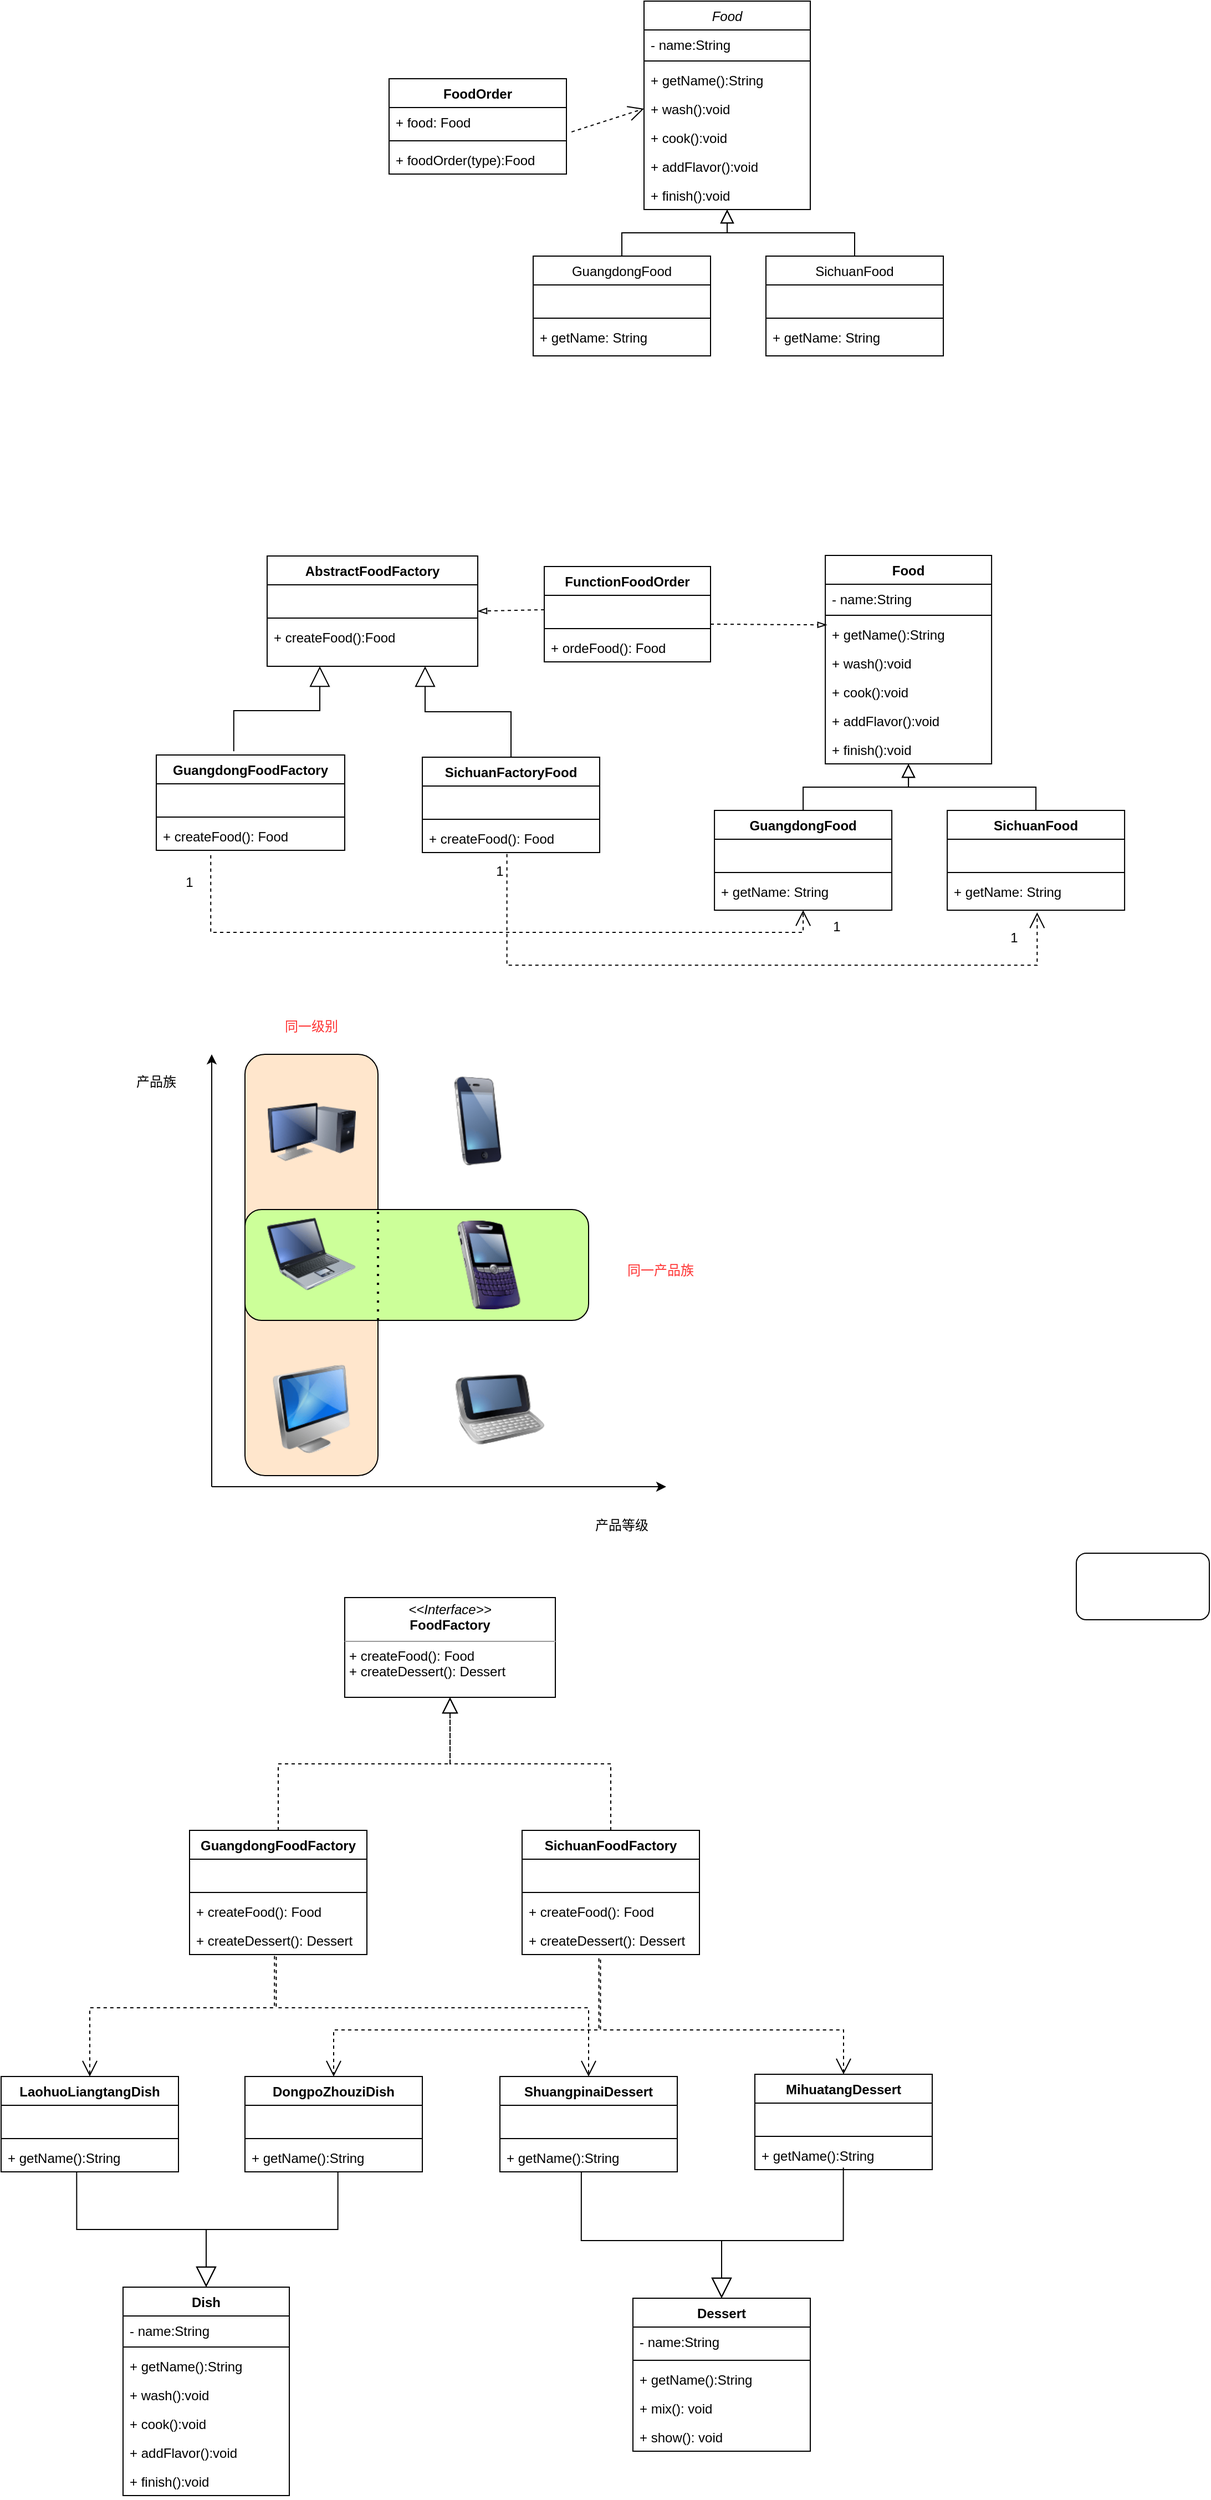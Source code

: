 <mxfile version="21.1.2" type="github">
  <diagram id="C5RBs43oDa-KdzZeNtuy" name="Page-1">
    <mxGraphModel dx="5570" dy="3580" grid="1" gridSize="10" guides="1" tooltips="1" connect="1" arrows="1" fold="1" page="0" pageScale="1" pageWidth="827" pageHeight="1169" math="0" shadow="0">
      <root>
        <mxCell id="WIyWlLk6GJQsqaUBKTNV-0" />
        <mxCell id="WIyWlLk6GJQsqaUBKTNV-1" parent="WIyWlLk6GJQsqaUBKTNV-0" />
        <mxCell id="E6uQrEqXwqY0D4v9G9D3-56" value="" style="rounded=1;whiteSpace=wrap;html=1;fillColor=#FFE6CC;" parent="WIyWlLk6GJQsqaUBKTNV-1" vertex="1">
          <mxGeometry x="-310" y="580" width="120" height="380" as="geometry" />
        </mxCell>
        <mxCell id="E6uQrEqXwqY0D4v9G9D3-57" value="" style="rounded=1;whiteSpace=wrap;html=1;labelBackgroundColor=none;fillColor=#CCFF99;strokeColor=#000000;" parent="WIyWlLk6GJQsqaUBKTNV-1" vertex="1">
          <mxGeometry x="-310" y="720" width="310" height="100" as="geometry" />
        </mxCell>
        <mxCell id="zkfFHV4jXpPFQw0GAbJ--0" value="Food" style="swimlane;fontStyle=1;align=center;verticalAlign=top;childLayout=stackLayout;horizontal=1;startSize=26;horizontalStack=0;resizeParent=1;resizeLast=0;collapsible=1;marginBottom=0;rounded=0;shadow=0;strokeWidth=1;" parent="WIyWlLk6GJQsqaUBKTNV-1" vertex="1">
          <mxGeometry x="213.55" y="130" width="150" height="188" as="geometry">
            <mxRectangle x="220" y="120" width="160" height="26" as="alternateBounds" />
          </mxGeometry>
        </mxCell>
        <mxCell id="zkfFHV4jXpPFQw0GAbJ--3" value="- name:String&#xa;" style="text;align=left;verticalAlign=top;spacingLeft=4;spacingRight=4;overflow=hidden;rotatable=0;points=[[0,0.5],[1,0.5]];portConstraint=eastwest;rounded=0;shadow=0;html=0;" parent="zkfFHV4jXpPFQw0GAbJ--0" vertex="1">
          <mxGeometry y="26" width="150" height="24" as="geometry" />
        </mxCell>
        <mxCell id="zkfFHV4jXpPFQw0GAbJ--4" value="" style="line;html=1;strokeWidth=1;align=left;verticalAlign=middle;spacingTop=-1;spacingLeft=3;spacingRight=3;rotatable=0;labelPosition=right;points=[];portConstraint=eastwest;" parent="zkfFHV4jXpPFQw0GAbJ--0" vertex="1">
          <mxGeometry y="50" width="150" height="8" as="geometry" />
        </mxCell>
        <mxCell id="czdXZG-f5GIGWPh2QJbe-0" value="+ getName():String" style="text;align=left;verticalAlign=top;spacingLeft=4;spacingRight=4;overflow=hidden;rotatable=0;points=[[0,0.5],[1,0.5]];portConstraint=eastwest;rounded=0;shadow=0;html=0;" parent="zkfFHV4jXpPFQw0GAbJ--0" vertex="1">
          <mxGeometry y="58" width="150" height="26" as="geometry" />
        </mxCell>
        <mxCell id="czdXZG-f5GIGWPh2QJbe-1" value="+ wash():void" style="text;align=left;verticalAlign=top;spacingLeft=4;spacingRight=4;overflow=hidden;rotatable=0;points=[[0,0.5],[1,0.5]];portConstraint=eastwest;rounded=0;shadow=0;html=0;" parent="zkfFHV4jXpPFQw0GAbJ--0" vertex="1">
          <mxGeometry y="84" width="150" height="26" as="geometry" />
        </mxCell>
        <mxCell id="czdXZG-f5GIGWPh2QJbe-2" value="+ cook():void" style="text;align=left;verticalAlign=top;spacingLeft=4;spacingRight=4;overflow=hidden;rotatable=0;points=[[0,0.5],[1,0.5]];portConstraint=eastwest;rounded=0;shadow=0;html=0;" parent="zkfFHV4jXpPFQw0GAbJ--0" vertex="1">
          <mxGeometry y="110" width="150" height="26" as="geometry" />
        </mxCell>
        <mxCell id="czdXZG-f5GIGWPh2QJbe-7" value="+ addFlavor():void" style="text;align=left;verticalAlign=top;spacingLeft=4;spacingRight=4;overflow=hidden;rotatable=0;points=[[0,0.5],[1,0.5]];portConstraint=eastwest;rounded=0;shadow=0;html=0;" parent="zkfFHV4jXpPFQw0GAbJ--0" vertex="1">
          <mxGeometry y="136" width="150" height="26" as="geometry" />
        </mxCell>
        <mxCell id="czdXZG-f5GIGWPh2QJbe-26" value="+ finish():void" style="text;align=left;verticalAlign=top;spacingLeft=4;spacingRight=4;overflow=hidden;rotatable=0;points=[[0,0.5],[1,0.5]];portConstraint=eastwest;rounded=0;shadow=0;html=0;" parent="zkfFHV4jXpPFQw0GAbJ--0" vertex="1">
          <mxGeometry y="162" width="150" height="26" as="geometry" />
        </mxCell>
        <mxCell id="zkfFHV4jXpPFQw0GAbJ--6" value="GuangdongFood" style="swimlane;fontStyle=1;align=center;verticalAlign=top;childLayout=stackLayout;horizontal=1;startSize=26;horizontalStack=0;resizeParent=1;resizeLast=0;collapsible=1;marginBottom=0;rounded=0;shadow=0;strokeWidth=1;" parent="WIyWlLk6GJQsqaUBKTNV-1" vertex="1">
          <mxGeometry x="113.55" y="360" width="160" height="90" as="geometry">
            <mxRectangle x="130" y="380" width="160" height="26" as="alternateBounds" />
          </mxGeometry>
        </mxCell>
        <mxCell id="zkfFHV4jXpPFQw0GAbJ--7" value=" " style="text;align=left;verticalAlign=top;spacingLeft=4;spacingRight=4;overflow=hidden;rotatable=0;points=[[0,0.5],[1,0.5]];portConstraint=eastwest;" parent="zkfFHV4jXpPFQw0GAbJ--6" vertex="1">
          <mxGeometry y="26" width="160" height="26" as="geometry" />
        </mxCell>
        <mxCell id="zkfFHV4jXpPFQw0GAbJ--9" value="" style="line;html=1;strokeWidth=1;align=left;verticalAlign=middle;spacingTop=-1;spacingLeft=3;spacingRight=3;rotatable=0;labelPosition=right;points=[];portConstraint=eastwest;" parent="zkfFHV4jXpPFQw0GAbJ--6" vertex="1">
          <mxGeometry y="52" width="160" height="8" as="geometry" />
        </mxCell>
        <mxCell id="czdXZG-f5GIGWPh2QJbe-24" value="+ getName: String" style="text;strokeColor=none;fillColor=none;align=left;verticalAlign=top;spacingLeft=4;spacingRight=4;overflow=hidden;rotatable=0;points=[[0,0.5],[1,0.5]];portConstraint=eastwest;" parent="zkfFHV4jXpPFQw0GAbJ--6" vertex="1">
          <mxGeometry y="60" width="160" height="26" as="geometry" />
        </mxCell>
        <mxCell id="zkfFHV4jXpPFQw0GAbJ--12" value="" style="endArrow=block;endSize=10;endFill=0;shadow=0;strokeWidth=1;rounded=0;edgeStyle=elbowEdgeStyle;elbow=vertical;" parent="WIyWlLk6GJQsqaUBKTNV-1" source="zkfFHV4jXpPFQw0GAbJ--6" target="zkfFHV4jXpPFQw0GAbJ--0" edge="1">
          <mxGeometry width="160" relative="1" as="geometry">
            <mxPoint x="193.55" y="213" as="sourcePoint" />
            <mxPoint x="193.55" y="213" as="targetPoint" />
          </mxGeometry>
        </mxCell>
        <mxCell id="zkfFHV4jXpPFQw0GAbJ--13" value="SichuanFood" style="swimlane;fontStyle=1;align=center;verticalAlign=top;childLayout=stackLayout;horizontal=1;startSize=26;horizontalStack=0;resizeParent=1;resizeLast=0;collapsible=1;marginBottom=0;rounded=0;shadow=0;strokeWidth=1;" parent="WIyWlLk6GJQsqaUBKTNV-1" vertex="1">
          <mxGeometry x="323.55" y="360" width="160" height="90" as="geometry">
            <mxRectangle x="340" y="380" width="170" height="26" as="alternateBounds" />
          </mxGeometry>
        </mxCell>
        <mxCell id="zkfFHV4jXpPFQw0GAbJ--14" value=" " style="text;align=left;verticalAlign=top;spacingLeft=4;spacingRight=4;overflow=hidden;rotatable=0;points=[[0,0.5],[1,0.5]];portConstraint=eastwest;" parent="zkfFHV4jXpPFQw0GAbJ--13" vertex="1">
          <mxGeometry y="26" width="160" height="26" as="geometry" />
        </mxCell>
        <mxCell id="zkfFHV4jXpPFQw0GAbJ--15" value="" style="line;html=1;strokeWidth=1;align=left;verticalAlign=middle;spacingTop=-1;spacingLeft=3;spacingRight=3;rotatable=0;labelPosition=right;points=[];portConstraint=eastwest;" parent="zkfFHV4jXpPFQw0GAbJ--13" vertex="1">
          <mxGeometry y="52" width="160" height="8" as="geometry" />
        </mxCell>
        <mxCell id="czdXZG-f5GIGWPh2QJbe-25" value="+ getName: String" style="text;strokeColor=none;fillColor=none;align=left;verticalAlign=top;spacingLeft=4;spacingRight=4;overflow=hidden;rotatable=0;points=[[0,0.5],[1,0.5]];portConstraint=eastwest;" parent="zkfFHV4jXpPFQw0GAbJ--13" vertex="1">
          <mxGeometry y="60" width="160" height="26" as="geometry" />
        </mxCell>
        <mxCell id="zkfFHV4jXpPFQw0GAbJ--16" value="" style="endArrow=block;endSize=10;endFill=0;shadow=0;strokeWidth=1;rounded=0;edgeStyle=elbowEdgeStyle;elbow=vertical;" parent="WIyWlLk6GJQsqaUBKTNV-1" source="zkfFHV4jXpPFQw0GAbJ--13" target="zkfFHV4jXpPFQw0GAbJ--0" edge="1">
          <mxGeometry width="160" relative="1" as="geometry">
            <mxPoint x="203.55" y="383" as="sourcePoint" />
            <mxPoint x="303.55" y="281" as="targetPoint" />
          </mxGeometry>
        </mxCell>
        <mxCell id="zkfFHV4jXpPFQw0GAbJ--17" value="AbstractFoodFactory" style="swimlane;fontStyle=1;align=center;verticalAlign=top;childLayout=stackLayout;horizontal=1;startSize=26;horizontalStack=0;resizeParent=1;resizeLast=0;collapsible=1;marginBottom=0;rounded=0;shadow=0;strokeWidth=1;" parent="WIyWlLk6GJQsqaUBKTNV-1" vertex="1">
          <mxGeometry x="-290" y="130.5" width="190" height="99.5" as="geometry">
            <mxRectangle x="550" y="140" width="160" height="26" as="alternateBounds" />
          </mxGeometry>
        </mxCell>
        <mxCell id="czdXZG-f5GIGWPh2QJbe-21" value=" " style="text;strokeColor=none;fillColor=none;align=left;verticalAlign=top;spacingLeft=4;spacingRight=4;overflow=hidden;rotatable=0;points=[[0,0.5],[1,0.5]];portConstraint=eastwest;" parent="zkfFHV4jXpPFQw0GAbJ--17" vertex="1">
          <mxGeometry y="26" width="190" height="26" as="geometry" />
        </mxCell>
        <mxCell id="zkfFHV4jXpPFQw0GAbJ--23" value="" style="line;html=1;strokeWidth=1;align=left;verticalAlign=middle;spacingTop=-1;spacingLeft=3;spacingRight=3;rotatable=0;labelPosition=right;points=[];portConstraint=eastwest;" parent="zkfFHV4jXpPFQw0GAbJ--17" vertex="1">
          <mxGeometry y="52" width="190" height="8" as="geometry" />
        </mxCell>
        <mxCell id="zkfFHV4jXpPFQw0GAbJ--25" value="+ createFood():Food" style="text;align=left;verticalAlign=top;spacingLeft=4;spacingRight=4;overflow=hidden;rotatable=0;points=[[0,0.5],[1,0.5]];portConstraint=eastwest;" parent="zkfFHV4jXpPFQw0GAbJ--17" vertex="1">
          <mxGeometry y="60" width="190" height="26" as="geometry" />
        </mxCell>
        <mxCell id="czdXZG-f5GIGWPh2QJbe-8" value="" style="endArrow=blockThin;html=1;rounded=0;dashed=1;endFill=0;exitX=0;exitY=0.5;exitDx=0;exitDy=0;entryX=1;entryY=0.5;entryDx=0;entryDy=0;" parent="WIyWlLk6GJQsqaUBKTNV-1" source="czdXZG-f5GIGWPh2QJbe-22" target="zkfFHV4jXpPFQw0GAbJ--17" edge="1">
          <mxGeometry width="50" height="50" relative="1" as="geometry">
            <mxPoint x="150" y="220" as="sourcePoint" />
            <mxPoint x="160" y="300" as="targetPoint" />
          </mxGeometry>
        </mxCell>
        <mxCell id="czdXZG-f5GIGWPh2QJbe-17" value="FunctionFoodOrder" style="swimlane;fontStyle=1;align=center;verticalAlign=top;childLayout=stackLayout;horizontal=1;startSize=26;horizontalStack=0;resizeParent=1;resizeParentMax=0;resizeLast=0;collapsible=1;marginBottom=0;" parent="WIyWlLk6GJQsqaUBKTNV-1" vertex="1">
          <mxGeometry x="-40" y="140" width="150" height="86" as="geometry" />
        </mxCell>
        <mxCell id="czdXZG-f5GIGWPh2QJbe-22" value=" " style="text;strokeColor=none;fillColor=none;align=left;verticalAlign=top;spacingLeft=4;spacingRight=4;overflow=hidden;rotatable=0;points=[[0,0.5],[1,0.5]];portConstraint=eastwest;" parent="czdXZG-f5GIGWPh2QJbe-17" vertex="1">
          <mxGeometry y="26" width="150" height="26" as="geometry" />
        </mxCell>
        <mxCell id="czdXZG-f5GIGWPh2QJbe-19" value="" style="line;strokeWidth=1;fillColor=none;align=left;verticalAlign=middle;spacingTop=-1;spacingLeft=3;spacingRight=3;rotatable=0;labelPosition=right;points=[];portConstraint=eastwest;strokeColor=inherit;" parent="czdXZG-f5GIGWPh2QJbe-17" vertex="1">
          <mxGeometry y="52" width="150" height="8" as="geometry" />
        </mxCell>
        <mxCell id="czdXZG-f5GIGWPh2QJbe-20" value="+ ordeFood(): Food" style="text;strokeColor=none;fillColor=none;align=left;verticalAlign=top;spacingLeft=4;spacingRight=4;overflow=hidden;rotatable=0;points=[[0,0.5],[1,0.5]];portConstraint=eastwest;" parent="czdXZG-f5GIGWPh2QJbe-17" vertex="1">
          <mxGeometry y="60" width="150" height="26" as="geometry" />
        </mxCell>
        <mxCell id="czdXZG-f5GIGWPh2QJbe-23" value="" style="endArrow=blockThin;html=1;rounded=0;dashed=1;endFill=0;exitX=1.043;exitY=0.615;exitDx=0;exitDy=0;exitPerimeter=0;entryX=0.009;entryY=0.179;entryDx=0;entryDy=0;entryPerimeter=0;" parent="WIyWlLk6GJQsqaUBKTNV-1" target="czdXZG-f5GIGWPh2QJbe-0" edge="1">
          <mxGeometry width="50" height="50" relative="1" as="geometry">
            <mxPoint x="110.0" y="191.99" as="sourcePoint" />
            <mxPoint x="-66.45" y="310" as="targetPoint" />
          </mxGeometry>
        </mxCell>
        <mxCell id="E6uQrEqXwqY0D4v9G9D3-0" value="Food" style="swimlane;fontStyle=2;align=center;verticalAlign=top;childLayout=stackLayout;horizontal=1;startSize=26;horizontalStack=0;resizeParent=1;resizeLast=0;collapsible=1;marginBottom=0;rounded=0;shadow=0;strokeWidth=1;" parent="WIyWlLk6GJQsqaUBKTNV-1" vertex="1">
          <mxGeometry x="50" y="-370" width="150" height="188" as="geometry">
            <mxRectangle x="220" y="120" width="160" height="26" as="alternateBounds" />
          </mxGeometry>
        </mxCell>
        <mxCell id="E6uQrEqXwqY0D4v9G9D3-1" value="- name:String&#xa;" style="text;align=left;verticalAlign=top;spacingLeft=4;spacingRight=4;overflow=hidden;rotatable=0;points=[[0,0.5],[1,0.5]];portConstraint=eastwest;rounded=0;shadow=0;html=0;" parent="E6uQrEqXwqY0D4v9G9D3-0" vertex="1">
          <mxGeometry y="26" width="150" height="24" as="geometry" />
        </mxCell>
        <mxCell id="E6uQrEqXwqY0D4v9G9D3-2" value="" style="line;html=1;strokeWidth=1;align=left;verticalAlign=middle;spacingTop=-1;spacingLeft=3;spacingRight=3;rotatable=0;labelPosition=right;points=[];portConstraint=eastwest;" parent="E6uQrEqXwqY0D4v9G9D3-0" vertex="1">
          <mxGeometry y="50" width="150" height="8" as="geometry" />
        </mxCell>
        <mxCell id="E6uQrEqXwqY0D4v9G9D3-3" value="+ getName():String" style="text;align=left;verticalAlign=top;spacingLeft=4;spacingRight=4;overflow=hidden;rotatable=0;points=[[0,0.5],[1,0.5]];portConstraint=eastwest;rounded=0;shadow=0;html=0;" parent="E6uQrEqXwqY0D4v9G9D3-0" vertex="1">
          <mxGeometry y="58" width="150" height="26" as="geometry" />
        </mxCell>
        <mxCell id="E6uQrEqXwqY0D4v9G9D3-4" value="+ wash():void" style="text;align=left;verticalAlign=top;spacingLeft=4;spacingRight=4;overflow=hidden;rotatable=0;points=[[0,0.5],[1,0.5]];portConstraint=eastwest;rounded=0;shadow=0;html=0;" parent="E6uQrEqXwqY0D4v9G9D3-0" vertex="1">
          <mxGeometry y="84" width="150" height="26" as="geometry" />
        </mxCell>
        <mxCell id="E6uQrEqXwqY0D4v9G9D3-5" value="+ cook():void" style="text;align=left;verticalAlign=top;spacingLeft=4;spacingRight=4;overflow=hidden;rotatable=0;points=[[0,0.5],[1,0.5]];portConstraint=eastwest;rounded=0;shadow=0;html=0;" parent="E6uQrEqXwqY0D4v9G9D3-0" vertex="1">
          <mxGeometry y="110" width="150" height="26" as="geometry" />
        </mxCell>
        <mxCell id="E6uQrEqXwqY0D4v9G9D3-6" value="+ addFlavor():void" style="text;align=left;verticalAlign=top;spacingLeft=4;spacingRight=4;overflow=hidden;rotatable=0;points=[[0,0.5],[1,0.5]];portConstraint=eastwest;rounded=0;shadow=0;html=0;" parent="E6uQrEqXwqY0D4v9G9D3-0" vertex="1">
          <mxGeometry y="136" width="150" height="26" as="geometry" />
        </mxCell>
        <mxCell id="E6uQrEqXwqY0D4v9G9D3-7" value="+ finish():void" style="text;align=left;verticalAlign=top;spacingLeft=4;spacingRight=4;overflow=hidden;rotatable=0;points=[[0,0.5],[1,0.5]];portConstraint=eastwest;rounded=0;shadow=0;html=0;" parent="E6uQrEqXwqY0D4v9G9D3-0" vertex="1">
          <mxGeometry y="162" width="150" height="26" as="geometry" />
        </mxCell>
        <mxCell id="E6uQrEqXwqY0D4v9G9D3-8" value="GuangdongFood" style="swimlane;fontStyle=0;align=center;verticalAlign=top;childLayout=stackLayout;horizontal=1;startSize=26;horizontalStack=0;resizeParent=1;resizeLast=0;collapsible=1;marginBottom=0;rounded=0;shadow=0;strokeWidth=1;" parent="WIyWlLk6GJQsqaUBKTNV-1" vertex="1">
          <mxGeometry x="-50" y="-140" width="160" height="90" as="geometry">
            <mxRectangle x="130" y="380" width="160" height="26" as="alternateBounds" />
          </mxGeometry>
        </mxCell>
        <mxCell id="E6uQrEqXwqY0D4v9G9D3-9" value=" " style="text;align=left;verticalAlign=top;spacingLeft=4;spacingRight=4;overflow=hidden;rotatable=0;points=[[0,0.5],[1,0.5]];portConstraint=eastwest;" parent="E6uQrEqXwqY0D4v9G9D3-8" vertex="1">
          <mxGeometry y="26" width="160" height="26" as="geometry" />
        </mxCell>
        <mxCell id="E6uQrEqXwqY0D4v9G9D3-10" value="" style="line;html=1;strokeWidth=1;align=left;verticalAlign=middle;spacingTop=-1;spacingLeft=3;spacingRight=3;rotatable=0;labelPosition=right;points=[];portConstraint=eastwest;" parent="E6uQrEqXwqY0D4v9G9D3-8" vertex="1">
          <mxGeometry y="52" width="160" height="8" as="geometry" />
        </mxCell>
        <mxCell id="E6uQrEqXwqY0D4v9G9D3-11" value="+ getName: String" style="text;strokeColor=none;fillColor=none;align=left;verticalAlign=top;spacingLeft=4;spacingRight=4;overflow=hidden;rotatable=0;points=[[0,0.5],[1,0.5]];portConstraint=eastwest;" parent="E6uQrEqXwqY0D4v9G9D3-8" vertex="1">
          <mxGeometry y="60" width="160" height="26" as="geometry" />
        </mxCell>
        <mxCell id="E6uQrEqXwqY0D4v9G9D3-12" value="" style="endArrow=block;endSize=10;endFill=0;shadow=0;strokeWidth=1;rounded=0;edgeStyle=elbowEdgeStyle;elbow=vertical;" parent="WIyWlLk6GJQsqaUBKTNV-1" source="E6uQrEqXwqY0D4v9G9D3-8" target="E6uQrEqXwqY0D4v9G9D3-0" edge="1">
          <mxGeometry width="160" relative="1" as="geometry">
            <mxPoint x="30" y="-287" as="sourcePoint" />
            <mxPoint x="30" y="-287" as="targetPoint" />
          </mxGeometry>
        </mxCell>
        <mxCell id="E6uQrEqXwqY0D4v9G9D3-13" value="SichuanFood" style="swimlane;fontStyle=0;align=center;verticalAlign=top;childLayout=stackLayout;horizontal=1;startSize=26;horizontalStack=0;resizeParent=1;resizeLast=0;collapsible=1;marginBottom=0;rounded=0;shadow=0;strokeWidth=1;" parent="WIyWlLk6GJQsqaUBKTNV-1" vertex="1">
          <mxGeometry x="160" y="-140" width="160" height="90" as="geometry">
            <mxRectangle x="340" y="380" width="170" height="26" as="alternateBounds" />
          </mxGeometry>
        </mxCell>
        <mxCell id="E6uQrEqXwqY0D4v9G9D3-14" value=" " style="text;align=left;verticalAlign=top;spacingLeft=4;spacingRight=4;overflow=hidden;rotatable=0;points=[[0,0.5],[1,0.5]];portConstraint=eastwest;" parent="E6uQrEqXwqY0D4v9G9D3-13" vertex="1">
          <mxGeometry y="26" width="160" height="26" as="geometry" />
        </mxCell>
        <mxCell id="E6uQrEqXwqY0D4v9G9D3-15" value="" style="line;html=1;strokeWidth=1;align=left;verticalAlign=middle;spacingTop=-1;spacingLeft=3;spacingRight=3;rotatable=0;labelPosition=right;points=[];portConstraint=eastwest;" parent="E6uQrEqXwqY0D4v9G9D3-13" vertex="1">
          <mxGeometry y="52" width="160" height="8" as="geometry" />
        </mxCell>
        <mxCell id="E6uQrEqXwqY0D4v9G9D3-16" value="+ getName: String" style="text;strokeColor=none;fillColor=none;align=left;verticalAlign=top;spacingLeft=4;spacingRight=4;overflow=hidden;rotatable=0;points=[[0,0.5],[1,0.5]];portConstraint=eastwest;" parent="E6uQrEqXwqY0D4v9G9D3-13" vertex="1">
          <mxGeometry y="60" width="160" height="26" as="geometry" />
        </mxCell>
        <mxCell id="E6uQrEqXwqY0D4v9G9D3-17" value="" style="endArrow=block;endSize=10;endFill=0;shadow=0;strokeWidth=1;rounded=0;edgeStyle=elbowEdgeStyle;elbow=vertical;" parent="WIyWlLk6GJQsqaUBKTNV-1" source="E6uQrEqXwqY0D4v9G9D3-13" target="E6uQrEqXwqY0D4v9G9D3-0" edge="1">
          <mxGeometry width="160" relative="1" as="geometry">
            <mxPoint x="40" y="-117" as="sourcePoint" />
            <mxPoint x="140" y="-219" as="targetPoint" />
          </mxGeometry>
        </mxCell>
        <mxCell id="E6uQrEqXwqY0D4v9G9D3-19" value="FoodOrder" style="swimlane;fontStyle=1;align=center;verticalAlign=top;childLayout=stackLayout;horizontal=1;startSize=26;horizontalStack=0;resizeParent=1;resizeParentMax=0;resizeLast=0;collapsible=1;marginBottom=0;" parent="WIyWlLk6GJQsqaUBKTNV-1" vertex="1">
          <mxGeometry x="-180" y="-300" width="160" height="86" as="geometry" />
        </mxCell>
        <mxCell id="E6uQrEqXwqY0D4v9G9D3-20" value="+ food: Food" style="text;strokeColor=none;fillColor=none;align=left;verticalAlign=top;spacingLeft=4;spacingRight=4;overflow=hidden;rotatable=0;points=[[0,0.5],[1,0.5]];portConstraint=eastwest;" parent="E6uQrEqXwqY0D4v9G9D3-19" vertex="1">
          <mxGeometry y="26" width="160" height="26" as="geometry" />
        </mxCell>
        <mxCell id="E6uQrEqXwqY0D4v9G9D3-21" value="" style="line;strokeWidth=1;fillColor=none;align=left;verticalAlign=middle;spacingTop=-1;spacingLeft=3;spacingRight=3;rotatable=0;labelPosition=right;points=[];portConstraint=eastwest;strokeColor=inherit;" parent="E6uQrEqXwqY0D4v9G9D3-19" vertex="1">
          <mxGeometry y="52" width="160" height="8" as="geometry" />
        </mxCell>
        <mxCell id="E6uQrEqXwqY0D4v9G9D3-22" value="+ foodOrder(type):Food" style="text;strokeColor=none;fillColor=none;align=left;verticalAlign=top;spacingLeft=4;spacingRight=4;overflow=hidden;rotatable=0;points=[[0,0.5],[1,0.5]];portConstraint=eastwest;" parent="E6uQrEqXwqY0D4v9G9D3-19" vertex="1">
          <mxGeometry y="60" width="160" height="26" as="geometry" />
        </mxCell>
        <mxCell id="E6uQrEqXwqY0D4v9G9D3-23" value="" style="endArrow=open;dashed=1;endFill=0;endSize=12;html=1;rounded=0;entryX=0;entryY=0.5;entryDx=0;entryDy=0;exitX=1.029;exitY=0.846;exitDx=0;exitDy=0;exitPerimeter=0;" parent="WIyWlLk6GJQsqaUBKTNV-1" source="E6uQrEqXwqY0D4v9G9D3-20" target="E6uQrEqXwqY0D4v9G9D3-4" edge="1">
          <mxGeometry width="160" relative="1" as="geometry">
            <mxPoint x="-140" y="-290" as="sourcePoint" />
            <mxPoint x="20" y="-290" as="targetPoint" />
          </mxGeometry>
        </mxCell>
        <mxCell id="E6uQrEqXwqY0D4v9G9D3-24" value="GuangdongFoodFactory" style="swimlane;fontStyle=1;align=center;verticalAlign=top;childLayout=stackLayout;horizontal=1;startSize=26;horizontalStack=0;resizeParent=1;resizeParentMax=0;resizeLast=0;collapsible=1;marginBottom=0;" parent="WIyWlLk6GJQsqaUBKTNV-1" vertex="1">
          <mxGeometry x="-390" y="310" width="170" height="86" as="geometry" />
        </mxCell>
        <mxCell id="E6uQrEqXwqY0D4v9G9D3-25" value=" " style="text;strokeColor=none;fillColor=none;align=left;verticalAlign=top;spacingLeft=4;spacingRight=4;overflow=hidden;rotatable=0;points=[[0,0.5],[1,0.5]];portConstraint=eastwest;" parent="E6uQrEqXwqY0D4v9G9D3-24" vertex="1">
          <mxGeometry y="26" width="170" height="26" as="geometry" />
        </mxCell>
        <mxCell id="E6uQrEqXwqY0D4v9G9D3-26" value="" style="line;strokeWidth=1;fillColor=none;align=left;verticalAlign=middle;spacingTop=-1;spacingLeft=3;spacingRight=3;rotatable=0;labelPosition=right;points=[];portConstraint=eastwest;strokeColor=inherit;" parent="E6uQrEqXwqY0D4v9G9D3-24" vertex="1">
          <mxGeometry y="52" width="170" height="8" as="geometry" />
        </mxCell>
        <mxCell id="E6uQrEqXwqY0D4v9G9D3-27" value="+ createFood(): Food" style="text;strokeColor=none;fillColor=none;align=left;verticalAlign=top;spacingLeft=4;spacingRight=4;overflow=hidden;rotatable=0;points=[[0,0.5],[1,0.5]];portConstraint=eastwest;" parent="E6uQrEqXwqY0D4v9G9D3-24" vertex="1">
          <mxGeometry y="60" width="170" height="26" as="geometry" />
        </mxCell>
        <mxCell id="E6uQrEqXwqY0D4v9G9D3-28" value="SichuanFactoryFood" style="swimlane;fontStyle=1;align=center;verticalAlign=top;childLayout=stackLayout;horizontal=1;startSize=26;horizontalStack=0;resizeParent=1;resizeParentMax=0;resizeLast=0;collapsible=1;marginBottom=0;" parent="WIyWlLk6GJQsqaUBKTNV-1" vertex="1">
          <mxGeometry x="-150" y="312" width="160" height="86" as="geometry" />
        </mxCell>
        <mxCell id="E6uQrEqXwqY0D4v9G9D3-29" value=" " style="text;strokeColor=none;fillColor=none;align=left;verticalAlign=top;spacingLeft=4;spacingRight=4;overflow=hidden;rotatable=0;points=[[0,0.5],[1,0.5]];portConstraint=eastwest;" parent="E6uQrEqXwqY0D4v9G9D3-28" vertex="1">
          <mxGeometry y="26" width="160" height="26" as="geometry" />
        </mxCell>
        <mxCell id="E6uQrEqXwqY0D4v9G9D3-30" value="" style="line;strokeWidth=1;fillColor=none;align=left;verticalAlign=middle;spacingTop=-1;spacingLeft=3;spacingRight=3;rotatable=0;labelPosition=right;points=[];portConstraint=eastwest;strokeColor=inherit;" parent="E6uQrEqXwqY0D4v9G9D3-28" vertex="1">
          <mxGeometry y="52" width="160" height="8" as="geometry" />
        </mxCell>
        <mxCell id="E6uQrEqXwqY0D4v9G9D3-31" value="+ createFood(): Food" style="text;strokeColor=none;fillColor=none;align=left;verticalAlign=top;spacingLeft=4;spacingRight=4;overflow=hidden;rotatable=0;points=[[0,0.5],[1,0.5]];portConstraint=eastwest;" parent="E6uQrEqXwqY0D4v9G9D3-28" vertex="1">
          <mxGeometry y="60" width="160" height="26" as="geometry" />
        </mxCell>
        <mxCell id="E6uQrEqXwqY0D4v9G9D3-32" value="" style="endArrow=block;endSize=16;endFill=0;html=1;rounded=0;exitX=0.5;exitY=0;exitDx=0;exitDy=0;edgeStyle=orthogonalEdgeStyle;entryX=0.75;entryY=1;entryDx=0;entryDy=0;" parent="WIyWlLk6GJQsqaUBKTNV-1" source="E6uQrEqXwqY0D4v9G9D3-28" target="zkfFHV4jXpPFQw0GAbJ--17" edge="1">
          <mxGeometry width="160" relative="1" as="geometry">
            <mxPoint x="-30" y="340" as="sourcePoint" />
            <mxPoint x="-180" y="240" as="targetPoint" />
          </mxGeometry>
        </mxCell>
        <mxCell id="E6uQrEqXwqY0D4v9G9D3-33" value="" style="endArrow=block;endSize=16;endFill=0;html=1;rounded=0;edgeStyle=orthogonalEdgeStyle;exitX=0.411;exitY=-0.039;exitDx=0;exitDy=0;exitPerimeter=0;entryX=0.25;entryY=1;entryDx=0;entryDy=0;" parent="WIyWlLk6GJQsqaUBKTNV-1" source="E6uQrEqXwqY0D4v9G9D3-24" target="zkfFHV4jXpPFQw0GAbJ--17" edge="1">
          <mxGeometry width="160" relative="1" as="geometry">
            <mxPoint x="-310" y="300" as="sourcePoint" />
            <mxPoint x="-220" y="230" as="targetPoint" />
          </mxGeometry>
        </mxCell>
        <mxCell id="E6uQrEqXwqY0D4v9G9D3-34" value="" style="endArrow=open;endSize=12;dashed=1;html=1;rounded=0;edgeStyle=elbowEdgeStyle;entryX=0.5;entryY=1;entryDx=0;entryDy=0;elbow=vertical;exitX=0.289;exitY=1.167;exitDx=0;exitDy=0;exitPerimeter=0;" parent="WIyWlLk6GJQsqaUBKTNV-1" source="E6uQrEqXwqY0D4v9G9D3-27" target="zkfFHV4jXpPFQw0GAbJ--6" edge="1">
          <mxGeometry width="160" relative="1" as="geometry">
            <mxPoint x="-350" y="450" as="sourcePoint" />
            <mxPoint x="100" y="560" as="targetPoint" />
            <Array as="points">
              <mxPoint x="80" y="470" />
              <mxPoint x="-120" y="480" />
            </Array>
          </mxGeometry>
        </mxCell>
        <mxCell id="E6uQrEqXwqY0D4v9G9D3-35" value="" style="endArrow=open;endSize=12;dashed=1;html=1;rounded=0;edgeStyle=elbowEdgeStyle;entryX=0.507;entryY=1.231;entryDx=0;entryDy=0;elbow=vertical;exitX=0.477;exitY=1.047;exitDx=0;exitDy=0;exitPerimeter=0;entryPerimeter=0;" parent="WIyWlLk6GJQsqaUBKTNV-1" source="E6uQrEqXwqY0D4v9G9D3-31" target="czdXZG-f5GIGWPh2QJbe-25" edge="1">
          <mxGeometry width="160" relative="1" as="geometry">
            <mxPoint x="-90.0" y="420.002" as="sourcePoint" />
            <mxPoint x="445.09" y="459.66" as="targetPoint" />
            <Array as="points">
              <mxPoint x="125.09" y="499.66" />
            </Array>
          </mxGeometry>
        </mxCell>
        <mxCell id="E6uQrEqXwqY0D4v9G9D3-38" value="1" style="text;html=1;strokeColor=none;fillColor=none;align=center;verticalAlign=middle;whiteSpace=wrap;rounded=0;" parent="WIyWlLk6GJQsqaUBKTNV-1" vertex="1">
          <mxGeometry x="-370" y="410" width="20" height="30" as="geometry" />
        </mxCell>
        <mxCell id="E6uQrEqXwqY0D4v9G9D3-40" value="1" style="text;html=1;strokeColor=none;fillColor=none;align=center;verticalAlign=middle;whiteSpace=wrap;rounded=0;" parent="WIyWlLk6GJQsqaUBKTNV-1" vertex="1">
          <mxGeometry x="213.55" y="450" width="20" height="30" as="geometry" />
        </mxCell>
        <mxCell id="E6uQrEqXwqY0D4v9G9D3-41" value="1" style="text;html=1;strokeColor=none;fillColor=none;align=center;verticalAlign=middle;whiteSpace=wrap;rounded=0;" parent="WIyWlLk6GJQsqaUBKTNV-1" vertex="1">
          <mxGeometry x="-90" y="400" width="20" height="30" as="geometry" />
        </mxCell>
        <mxCell id="E6uQrEqXwqY0D4v9G9D3-42" value="1" style="text;html=1;strokeColor=none;fillColor=none;align=center;verticalAlign=middle;whiteSpace=wrap;rounded=0;" parent="WIyWlLk6GJQsqaUBKTNV-1" vertex="1">
          <mxGeometry x="373.55" y="460" width="20" height="30" as="geometry" />
        </mxCell>
        <mxCell id="E6uQrEqXwqY0D4v9G9D3-43" value="" style="endArrow=classic;html=1;rounded=0;elbow=vertical;" parent="WIyWlLk6GJQsqaUBKTNV-1" edge="1">
          <mxGeometry width="50" height="50" relative="1" as="geometry">
            <mxPoint x="-340" y="970" as="sourcePoint" />
            <mxPoint x="70" y="970" as="targetPoint" />
          </mxGeometry>
        </mxCell>
        <mxCell id="E6uQrEqXwqY0D4v9G9D3-46" value="" style="endArrow=classic;html=1;rounded=0;elbow=vertical;" parent="WIyWlLk6GJQsqaUBKTNV-1" edge="1">
          <mxGeometry width="50" height="50" relative="1" as="geometry">
            <mxPoint x="-340" y="970" as="sourcePoint" />
            <mxPoint x="-340" y="580" as="targetPoint" />
          </mxGeometry>
        </mxCell>
        <mxCell id="E6uQrEqXwqY0D4v9G9D3-47" value="" style="image;html=1;image=img/lib/clip_art/computers/iMac_128x128.png" parent="WIyWlLk6GJQsqaUBKTNV-1" vertex="1">
          <mxGeometry x="-290" y="860" width="80" height="80" as="geometry" />
        </mxCell>
        <mxCell id="E6uQrEqXwqY0D4v9G9D3-48" value="" style="image;html=1;image=img/lib/clip_art/computers/Laptop_128x128.png" parent="WIyWlLk6GJQsqaUBKTNV-1" vertex="1">
          <mxGeometry x="-290" y="720" width="80" height="80" as="geometry" />
        </mxCell>
        <mxCell id="E6uQrEqXwqY0D4v9G9D3-49" value="" style="image;html=1;image=img/lib/clip_art/computers/Monitor_Tower_128x128.png" parent="WIyWlLk6GJQsqaUBKTNV-1" vertex="1">
          <mxGeometry x="-290" y="610" width="80" height="80" as="geometry" />
        </mxCell>
        <mxCell id="E6uQrEqXwqY0D4v9G9D3-50" value="" style="image;html=1;image=img/lib/clip_art/telecommunication/BlackBerry_128x128.png" parent="WIyWlLk6GJQsqaUBKTNV-1" vertex="1">
          <mxGeometry x="-130" y="730" width="80" height="80" as="geometry" />
        </mxCell>
        <mxCell id="E6uQrEqXwqY0D4v9G9D3-51" value="" style="image;html=1;image=img/lib/clip_art/telecommunication/HTC_smartphone_128x128.png" parent="WIyWlLk6GJQsqaUBKTNV-1" vertex="1">
          <mxGeometry x="-120" y="860" width="80" height="80" as="geometry" />
        </mxCell>
        <mxCell id="E6uQrEqXwqY0D4v9G9D3-52" value="" style="image;html=1;image=img/lib/clip_art/telecommunication/iPhone_128x128.png" parent="WIyWlLk6GJQsqaUBKTNV-1" vertex="1">
          <mxGeometry x="-140" y="600" width="80" height="80" as="geometry" />
        </mxCell>
        <mxCell id="E6uQrEqXwqY0D4v9G9D3-53" value="产品族" style="text;html=1;strokeColor=none;fillColor=none;align=center;verticalAlign=middle;whiteSpace=wrap;rounded=0;" parent="WIyWlLk6GJQsqaUBKTNV-1" vertex="1">
          <mxGeometry x="-420" y="590" width="60" height="30" as="geometry" />
        </mxCell>
        <mxCell id="E6uQrEqXwqY0D4v9G9D3-54" value="产品等级" style="text;html=1;strokeColor=none;fillColor=none;align=center;verticalAlign=middle;whiteSpace=wrap;rounded=0;" parent="WIyWlLk6GJQsqaUBKTNV-1" vertex="1">
          <mxGeometry y="990" width="60" height="30" as="geometry" />
        </mxCell>
        <mxCell id="E6uQrEqXwqY0D4v9G9D3-58" value="" style="endArrow=none;dashed=1;html=1;dashPattern=1 3;strokeWidth=2;rounded=0;elbow=vertical;" parent="WIyWlLk6GJQsqaUBKTNV-1" edge="1">
          <mxGeometry width="50" height="50" relative="1" as="geometry">
            <mxPoint x="-190" y="820" as="sourcePoint" />
            <mxPoint x="-190" y="720" as="targetPoint" />
          </mxGeometry>
        </mxCell>
        <mxCell id="E6uQrEqXwqY0D4v9G9D3-59" value="&lt;font color=&quot;#ff3333&quot;&gt;同一级别&lt;/font&gt;" style="text;html=1;strokeColor=none;fillColor=none;align=center;verticalAlign=middle;whiteSpace=wrap;rounded=0;labelBackgroundColor=none;" parent="WIyWlLk6GJQsqaUBKTNV-1" vertex="1">
          <mxGeometry x="-280" y="540" width="60" height="30" as="geometry" />
        </mxCell>
        <mxCell id="E6uQrEqXwqY0D4v9G9D3-60" value="&lt;font color=&quot;#ff3333&quot;&gt;同一产品族&lt;/font&gt;" style="text;html=1;strokeColor=none;fillColor=none;align=center;verticalAlign=middle;whiteSpace=wrap;rounded=0;labelBackgroundColor=none;" parent="WIyWlLk6GJQsqaUBKTNV-1" vertex="1">
          <mxGeometry x="10" y="760" width="110" height="30" as="geometry" />
        </mxCell>
        <mxCell id="E6uQrEqXwqY0D4v9G9D3-61" value="&lt;p style=&quot;margin:0px;margin-top:4px;text-align:center;&quot;&gt;&lt;i&gt;&amp;lt;&amp;lt;Interface&amp;gt;&amp;gt;&lt;/i&gt;&lt;br&gt;&lt;b&gt;FoodFactory&lt;/b&gt;&lt;/p&gt;&lt;hr size=&quot;1&quot;&gt;&lt;p style=&quot;margin:0px;margin-left:4px;&quot;&gt;&lt;span style=&quot;background-color: initial;&quot;&gt;+ createFood(): Food&lt;/span&gt;&lt;br&gt;&lt;/p&gt;&lt;p style=&quot;margin:0px;margin-left:4px;&quot;&gt;+ createDessert(): Dessert&lt;/p&gt;" style="verticalAlign=top;align=left;overflow=fill;fontSize=12;fontFamily=Helvetica;html=1;labelBackgroundColor=none;strokeColor=#000000;fontColor=#000000;fillColor=#FFFFFF;" parent="WIyWlLk6GJQsqaUBKTNV-1" vertex="1">
          <mxGeometry x="-220" y="1070" width="190" height="90" as="geometry" />
        </mxCell>
        <mxCell id="E6uQrEqXwqY0D4v9G9D3-63" value="" style="endArrow=block;dashed=1;endFill=0;endSize=12;html=1;rounded=0;fontColor=#000000;elbow=vertical;entryX=0.5;entryY=1;entryDx=0;entryDy=0;edgeStyle=orthogonalEdgeStyle;exitX=0.5;exitY=0;exitDx=0;exitDy=0;" parent="WIyWlLk6GJQsqaUBKTNV-1" source="E6uQrEqXwqY0D4v9G9D3-69" target="E6uQrEqXwqY0D4v9G9D3-61" edge="1">
          <mxGeometry width="160" relative="1" as="geometry">
            <mxPoint x="-320" y="1240" as="sourcePoint" />
            <mxPoint x="-190" y="1240" as="targetPoint" />
          </mxGeometry>
        </mxCell>
        <mxCell id="E6uQrEqXwqY0D4v9G9D3-64" value="" style="endArrow=block;dashed=1;endFill=0;endSize=12;html=1;rounded=0;fontColor=#000000;elbow=vertical;entryX=0.5;entryY=1;entryDx=0;entryDy=0;edgeStyle=orthogonalEdgeStyle;exitX=0.5;exitY=0;exitDx=0;exitDy=0;" parent="WIyWlLk6GJQsqaUBKTNV-1" source="E6uQrEqXwqY0D4v9G9D3-73" target="E6uQrEqXwqY0D4v9G9D3-61" edge="1">
          <mxGeometry width="160" relative="1" as="geometry">
            <mxPoint x="50" y="1260" as="sourcePoint" />
            <mxPoint x="-60.0" y="1220.0" as="targetPoint" />
            <Array as="points">
              <mxPoint x="20" y="1220" />
              <mxPoint x="-125" y="1220" />
            </Array>
          </mxGeometry>
        </mxCell>
        <mxCell id="E6uQrEqXwqY0D4v9G9D3-69" value="GuangdongFoodFactory" style="swimlane;fontStyle=1;align=center;verticalAlign=top;childLayout=stackLayout;horizontal=1;startSize=26;horizontalStack=0;resizeParent=1;resizeParentMax=0;resizeLast=0;collapsible=1;marginBottom=0;labelBackgroundColor=none;strokeColor=#000000;fontColor=#000000;fillColor=#FFFFFF;" parent="WIyWlLk6GJQsqaUBKTNV-1" vertex="1">
          <mxGeometry x="-360" y="1280" width="160" height="112" as="geometry" />
        </mxCell>
        <mxCell id="E6uQrEqXwqY0D4v9G9D3-70" value=" " style="text;strokeColor=none;fillColor=none;align=left;verticalAlign=top;spacingLeft=4;spacingRight=4;overflow=hidden;rotatable=0;points=[[0,0.5],[1,0.5]];portConstraint=eastwest;labelBackgroundColor=none;fontColor=#000000;" parent="E6uQrEqXwqY0D4v9G9D3-69" vertex="1">
          <mxGeometry y="26" width="160" height="26" as="geometry" />
        </mxCell>
        <mxCell id="E6uQrEqXwqY0D4v9G9D3-71" value="" style="line;strokeWidth=1;fillColor=none;align=left;verticalAlign=middle;spacingTop=-1;spacingLeft=3;spacingRight=3;rotatable=0;labelPosition=right;points=[];portConstraint=eastwest;strokeColor=inherit;labelBackgroundColor=none;fontColor=#000000;" parent="E6uQrEqXwqY0D4v9G9D3-69" vertex="1">
          <mxGeometry y="52" width="160" height="8" as="geometry" />
        </mxCell>
        <mxCell id="E6uQrEqXwqY0D4v9G9D3-72" value="+ createFood(): Food" style="text;strokeColor=none;fillColor=none;align=left;verticalAlign=top;spacingLeft=4;spacingRight=4;overflow=hidden;rotatable=0;points=[[0,0.5],[1,0.5]];portConstraint=eastwest;labelBackgroundColor=none;fontColor=#000000;" parent="E6uQrEqXwqY0D4v9G9D3-69" vertex="1">
          <mxGeometry y="60" width="160" height="26" as="geometry" />
        </mxCell>
        <mxCell id="E6uQrEqXwqY0D4v9G9D3-124" value="+ createDessert(): Dessert" style="text;strokeColor=none;fillColor=none;align=left;verticalAlign=top;spacingLeft=4;spacingRight=4;overflow=hidden;rotatable=0;points=[[0,0.5],[1,0.5]];portConstraint=eastwest;labelBackgroundColor=none;fontColor=#000000;" parent="E6uQrEqXwqY0D4v9G9D3-69" vertex="1">
          <mxGeometry y="86" width="160" height="26" as="geometry" />
        </mxCell>
        <mxCell id="E6uQrEqXwqY0D4v9G9D3-73" value="SichuanFoodFactory" style="swimlane;fontStyle=1;align=center;verticalAlign=top;childLayout=stackLayout;horizontal=1;startSize=26;horizontalStack=0;resizeParent=1;resizeParentMax=0;resizeLast=0;collapsible=1;marginBottom=0;labelBackgroundColor=none;strokeColor=#000000;fontColor=#000000;fillColor=#FFFFFF;" parent="WIyWlLk6GJQsqaUBKTNV-1" vertex="1">
          <mxGeometry x="-60" y="1280" width="160" height="112" as="geometry" />
        </mxCell>
        <mxCell id="E6uQrEqXwqY0D4v9G9D3-74" value=" " style="text;strokeColor=none;fillColor=none;align=left;verticalAlign=top;spacingLeft=4;spacingRight=4;overflow=hidden;rotatable=0;points=[[0,0.5],[1,0.5]];portConstraint=eastwest;labelBackgroundColor=none;fontColor=#000000;" parent="E6uQrEqXwqY0D4v9G9D3-73" vertex="1">
          <mxGeometry y="26" width="160" height="26" as="geometry" />
        </mxCell>
        <mxCell id="E6uQrEqXwqY0D4v9G9D3-75" value="" style="line;strokeWidth=1;fillColor=none;align=left;verticalAlign=middle;spacingTop=-1;spacingLeft=3;spacingRight=3;rotatable=0;labelPosition=right;points=[];portConstraint=eastwest;strokeColor=inherit;labelBackgroundColor=none;fontColor=#000000;" parent="E6uQrEqXwqY0D4v9G9D3-73" vertex="1">
          <mxGeometry y="52" width="160" height="8" as="geometry" />
        </mxCell>
        <mxCell id="E6uQrEqXwqY0D4v9G9D3-125" value="+ createFood(): Food" style="text;strokeColor=none;fillColor=none;align=left;verticalAlign=top;spacingLeft=4;spacingRight=4;overflow=hidden;rotatable=0;points=[[0,0.5],[1,0.5]];portConstraint=eastwest;labelBackgroundColor=none;fontColor=#000000;" parent="E6uQrEqXwqY0D4v9G9D3-73" vertex="1">
          <mxGeometry y="60" width="160" height="26" as="geometry" />
        </mxCell>
        <mxCell id="E6uQrEqXwqY0D4v9G9D3-126" value="+ createDessert(): Dessert" style="text;strokeColor=none;fillColor=none;align=left;verticalAlign=top;spacingLeft=4;spacingRight=4;overflow=hidden;rotatable=0;points=[[0,0.5],[1,0.5]];portConstraint=eastwest;labelBackgroundColor=none;fontColor=#000000;" parent="E6uQrEqXwqY0D4v9G9D3-73" vertex="1">
          <mxGeometry y="86" width="160" height="26" as="geometry" />
        </mxCell>
        <mxCell id="E6uQrEqXwqY0D4v9G9D3-77" value="LaohuoLiangtangDish" style="swimlane;fontStyle=1;align=center;verticalAlign=top;childLayout=stackLayout;horizontal=1;startSize=26;horizontalStack=0;resizeParent=1;resizeParentMax=0;resizeLast=0;collapsible=1;marginBottom=0;labelBackgroundColor=none;strokeColor=#000000;fontColor=#000000;fillColor=#FFFFFF;" parent="WIyWlLk6GJQsqaUBKTNV-1" vertex="1">
          <mxGeometry x="-530" y="1502" width="160" height="86" as="geometry" />
        </mxCell>
        <mxCell id="E6uQrEqXwqY0D4v9G9D3-78" value=" " style="text;strokeColor=none;fillColor=none;align=left;verticalAlign=top;spacingLeft=4;spacingRight=4;overflow=hidden;rotatable=0;points=[[0,0.5],[1,0.5]];portConstraint=eastwest;labelBackgroundColor=none;fontColor=#000000;" parent="E6uQrEqXwqY0D4v9G9D3-77" vertex="1">
          <mxGeometry y="26" width="160" height="26" as="geometry" />
        </mxCell>
        <mxCell id="E6uQrEqXwqY0D4v9G9D3-79" value="" style="line;strokeWidth=1;fillColor=none;align=left;verticalAlign=middle;spacingTop=-1;spacingLeft=3;spacingRight=3;rotatable=0;labelPosition=right;points=[];portConstraint=eastwest;strokeColor=inherit;labelBackgroundColor=none;fontColor=#000000;" parent="E6uQrEqXwqY0D4v9G9D3-77" vertex="1">
          <mxGeometry y="52" width="160" height="8" as="geometry" />
        </mxCell>
        <mxCell id="E6uQrEqXwqY0D4v9G9D3-117" value="+ getName():String" style="text;align=left;verticalAlign=top;spacingLeft=4;spacingRight=4;overflow=hidden;rotatable=0;points=[[0,0.5],[1,0.5]];portConstraint=eastwest;rounded=0;shadow=0;html=0;" parent="E6uQrEqXwqY0D4v9G9D3-77" vertex="1">
          <mxGeometry y="60" width="160" height="26" as="geometry" />
        </mxCell>
        <mxCell id="E6uQrEqXwqY0D4v9G9D3-81" value="DongpoZhouziDish" style="swimlane;fontStyle=1;align=center;verticalAlign=top;childLayout=stackLayout;horizontal=1;startSize=26;horizontalStack=0;resizeParent=1;resizeParentMax=0;resizeLast=0;collapsible=1;marginBottom=0;labelBackgroundColor=none;strokeColor=#000000;fontColor=#000000;fillColor=#FFFFFF;" parent="WIyWlLk6GJQsqaUBKTNV-1" vertex="1">
          <mxGeometry x="-310" y="1502" width="160" height="86" as="geometry" />
        </mxCell>
        <mxCell id="E6uQrEqXwqY0D4v9G9D3-82" value=" " style="text;strokeColor=none;fillColor=none;align=left;verticalAlign=top;spacingLeft=4;spacingRight=4;overflow=hidden;rotatable=0;points=[[0,0.5],[1,0.5]];portConstraint=eastwest;labelBackgroundColor=none;fontColor=#000000;" parent="E6uQrEqXwqY0D4v9G9D3-81" vertex="1">
          <mxGeometry y="26" width="160" height="26" as="geometry" />
        </mxCell>
        <mxCell id="E6uQrEqXwqY0D4v9G9D3-83" value="" style="line;strokeWidth=1;fillColor=none;align=left;verticalAlign=middle;spacingTop=-1;spacingLeft=3;spacingRight=3;rotatable=0;labelPosition=right;points=[];portConstraint=eastwest;strokeColor=inherit;labelBackgroundColor=none;fontColor=#000000;" parent="E6uQrEqXwqY0D4v9G9D3-81" vertex="1">
          <mxGeometry y="52" width="160" height="8" as="geometry" />
        </mxCell>
        <mxCell id="E6uQrEqXwqY0D4v9G9D3-118" value="+ getName():String" style="text;align=left;verticalAlign=top;spacingLeft=4;spacingRight=4;overflow=hidden;rotatable=0;points=[[0,0.5],[1,0.5]];portConstraint=eastwest;rounded=0;shadow=0;html=0;" parent="E6uQrEqXwqY0D4v9G9D3-81" vertex="1">
          <mxGeometry y="60" width="160" height="26" as="geometry" />
        </mxCell>
        <mxCell id="E6uQrEqXwqY0D4v9G9D3-89" value="ShuangpinaiDessert" style="swimlane;fontStyle=1;align=center;verticalAlign=top;childLayout=stackLayout;horizontal=1;startSize=26;horizontalStack=0;resizeParent=1;resizeParentMax=0;resizeLast=0;collapsible=1;marginBottom=0;labelBackgroundColor=none;strokeColor=#000000;fontColor=#000000;fillColor=#FFFFFF;" parent="WIyWlLk6GJQsqaUBKTNV-1" vertex="1">
          <mxGeometry x="-80" y="1502" width="160" height="86" as="geometry" />
        </mxCell>
        <mxCell id="E6uQrEqXwqY0D4v9G9D3-90" value=" " style="text;strokeColor=none;fillColor=none;align=left;verticalAlign=top;spacingLeft=4;spacingRight=4;overflow=hidden;rotatable=0;points=[[0,0.5],[1,0.5]];portConstraint=eastwest;labelBackgroundColor=none;fontColor=#000000;" parent="E6uQrEqXwqY0D4v9G9D3-89" vertex="1">
          <mxGeometry y="26" width="160" height="26" as="geometry" />
        </mxCell>
        <mxCell id="E6uQrEqXwqY0D4v9G9D3-91" value="" style="line;strokeWidth=1;fillColor=none;align=left;verticalAlign=middle;spacingTop=-1;spacingLeft=3;spacingRight=3;rotatable=0;labelPosition=right;points=[];portConstraint=eastwest;strokeColor=inherit;labelBackgroundColor=none;fontColor=#000000;" parent="E6uQrEqXwqY0D4v9G9D3-89" vertex="1">
          <mxGeometry y="52" width="160" height="8" as="geometry" />
        </mxCell>
        <mxCell id="E6uQrEqXwqY0D4v9G9D3-128" value="+ getName():String" style="text;align=left;verticalAlign=top;spacingLeft=4;spacingRight=4;overflow=hidden;rotatable=0;points=[[0,0.5],[1,0.5]];portConstraint=eastwest;rounded=0;shadow=0;html=0;" parent="E6uQrEqXwqY0D4v9G9D3-89" vertex="1">
          <mxGeometry y="60" width="160" height="26" as="geometry" />
        </mxCell>
        <mxCell id="E6uQrEqXwqY0D4v9G9D3-93" value="MihuatangDessert" style="swimlane;fontStyle=1;align=center;verticalAlign=top;childLayout=stackLayout;horizontal=1;startSize=26;horizontalStack=0;resizeParent=1;resizeParentMax=0;resizeLast=0;collapsible=1;marginBottom=0;labelBackgroundColor=none;strokeColor=#000000;fontColor=#000000;fillColor=#FFFFFF;" parent="WIyWlLk6GJQsqaUBKTNV-1" vertex="1">
          <mxGeometry x="150" y="1500" width="160" height="86" as="geometry" />
        </mxCell>
        <mxCell id="E6uQrEqXwqY0D4v9G9D3-94" value=" " style="text;strokeColor=none;fillColor=none;align=left;verticalAlign=top;spacingLeft=4;spacingRight=4;overflow=hidden;rotatable=0;points=[[0,0.5],[1,0.5]];portConstraint=eastwest;labelBackgroundColor=none;fontColor=#000000;" parent="E6uQrEqXwqY0D4v9G9D3-93" vertex="1">
          <mxGeometry y="26" width="160" height="26" as="geometry" />
        </mxCell>
        <mxCell id="E6uQrEqXwqY0D4v9G9D3-95" value="" style="line;strokeWidth=1;fillColor=none;align=left;verticalAlign=middle;spacingTop=-1;spacingLeft=3;spacingRight=3;rotatable=0;labelPosition=right;points=[];portConstraint=eastwest;strokeColor=inherit;labelBackgroundColor=none;fontColor=#000000;" parent="E6uQrEqXwqY0D4v9G9D3-93" vertex="1">
          <mxGeometry y="52" width="160" height="8" as="geometry" />
        </mxCell>
        <mxCell id="E6uQrEqXwqY0D4v9G9D3-129" value="+ getName():String" style="text;align=left;verticalAlign=top;spacingLeft=4;spacingRight=4;overflow=hidden;rotatable=0;points=[[0,0.5],[1,0.5]];portConstraint=eastwest;rounded=0;shadow=0;html=0;" parent="E6uQrEqXwqY0D4v9G9D3-93" vertex="1">
          <mxGeometry y="60" width="160" height="26" as="geometry" />
        </mxCell>
        <mxCell id="E6uQrEqXwqY0D4v9G9D3-97" value="Dessert" style="swimlane;fontStyle=1;align=center;verticalAlign=top;childLayout=stackLayout;horizontal=1;startSize=26;horizontalStack=0;resizeParent=1;resizeParentMax=0;resizeLast=0;collapsible=1;marginBottom=0;labelBackgroundColor=none;strokeColor=#000000;fontColor=#000000;fillColor=#FFFFFF;" parent="WIyWlLk6GJQsqaUBKTNV-1" vertex="1">
          <mxGeometry x="40" y="1702" width="160" height="138" as="geometry" />
        </mxCell>
        <mxCell id="E6uQrEqXwqY0D4v9G9D3-98" value="- name:String&#xa;" style="text;strokeColor=none;fillColor=none;align=left;verticalAlign=top;spacingLeft=4;spacingRight=4;overflow=hidden;rotatable=0;points=[[0,0.5],[1,0.5]];portConstraint=eastwest;labelBackgroundColor=none;fontColor=#000000;" parent="E6uQrEqXwqY0D4v9G9D3-97" vertex="1">
          <mxGeometry y="26" width="160" height="26" as="geometry" />
        </mxCell>
        <mxCell id="E6uQrEqXwqY0D4v9G9D3-99" value="" style="line;strokeWidth=1;fillColor=none;align=left;verticalAlign=middle;spacingTop=-1;spacingLeft=3;spacingRight=3;rotatable=0;labelPosition=right;points=[];portConstraint=eastwest;strokeColor=inherit;labelBackgroundColor=none;fontColor=#000000;" parent="E6uQrEqXwqY0D4v9G9D3-97" vertex="1">
          <mxGeometry y="52" width="160" height="8" as="geometry" />
        </mxCell>
        <mxCell id="E6uQrEqXwqY0D4v9G9D3-109" value="+ getName():String" style="text;align=left;verticalAlign=top;spacingLeft=4;spacingRight=4;overflow=hidden;rotatable=0;points=[[0,0.5],[1,0.5]];portConstraint=eastwest;rounded=0;shadow=0;html=0;" parent="E6uQrEqXwqY0D4v9G9D3-97" vertex="1">
          <mxGeometry y="60" width="160" height="26" as="geometry" />
        </mxCell>
        <mxCell id="E6uQrEqXwqY0D4v9G9D3-100" value="+ mix(): void" style="text;strokeColor=none;fillColor=none;align=left;verticalAlign=top;spacingLeft=4;spacingRight=4;overflow=hidden;rotatable=0;points=[[0,0.5],[1,0.5]];portConstraint=eastwest;labelBackgroundColor=none;fontColor=#000000;" parent="E6uQrEqXwqY0D4v9G9D3-97" vertex="1">
          <mxGeometry y="86" width="160" height="26" as="geometry" />
        </mxCell>
        <mxCell id="E6uQrEqXwqY0D4v9G9D3-110" value="+ show(): void" style="text;strokeColor=none;fillColor=none;align=left;verticalAlign=top;spacingLeft=4;spacingRight=4;overflow=hidden;rotatable=0;points=[[0,0.5],[1,0.5]];portConstraint=eastwest;labelBackgroundColor=none;fontColor=#000000;" parent="E6uQrEqXwqY0D4v9G9D3-97" vertex="1">
          <mxGeometry y="112" width="160" height="26" as="geometry" />
        </mxCell>
        <mxCell id="E6uQrEqXwqY0D4v9G9D3-101" value="Dish" style="swimlane;fontStyle=1;align=center;verticalAlign=top;childLayout=stackLayout;horizontal=1;startSize=26;horizontalStack=0;resizeParent=1;resizeLast=0;collapsible=1;marginBottom=0;rounded=0;shadow=0;strokeWidth=1;" parent="WIyWlLk6GJQsqaUBKTNV-1" vertex="1">
          <mxGeometry x="-420" y="1692" width="150" height="188" as="geometry">
            <mxRectangle x="220" y="120" width="160" height="26" as="alternateBounds" />
          </mxGeometry>
        </mxCell>
        <mxCell id="E6uQrEqXwqY0D4v9G9D3-102" value="- name:String&#xa;" style="text;align=left;verticalAlign=top;spacingLeft=4;spacingRight=4;overflow=hidden;rotatable=0;points=[[0,0.5],[1,0.5]];portConstraint=eastwest;rounded=0;shadow=0;html=0;" parent="E6uQrEqXwqY0D4v9G9D3-101" vertex="1">
          <mxGeometry y="26" width="150" height="24" as="geometry" />
        </mxCell>
        <mxCell id="E6uQrEqXwqY0D4v9G9D3-103" value="" style="line;html=1;strokeWidth=1;align=left;verticalAlign=middle;spacingTop=-1;spacingLeft=3;spacingRight=3;rotatable=0;labelPosition=right;points=[];portConstraint=eastwest;" parent="E6uQrEqXwqY0D4v9G9D3-101" vertex="1">
          <mxGeometry y="50" width="150" height="8" as="geometry" />
        </mxCell>
        <mxCell id="E6uQrEqXwqY0D4v9G9D3-104" value="+ getName():String" style="text;align=left;verticalAlign=top;spacingLeft=4;spacingRight=4;overflow=hidden;rotatable=0;points=[[0,0.5],[1,0.5]];portConstraint=eastwest;rounded=0;shadow=0;html=0;" parent="E6uQrEqXwqY0D4v9G9D3-101" vertex="1">
          <mxGeometry y="58" width="150" height="26" as="geometry" />
        </mxCell>
        <mxCell id="E6uQrEqXwqY0D4v9G9D3-105" value="+ wash():void" style="text;align=left;verticalAlign=top;spacingLeft=4;spacingRight=4;overflow=hidden;rotatable=0;points=[[0,0.5],[1,0.5]];portConstraint=eastwest;rounded=0;shadow=0;html=0;" parent="E6uQrEqXwqY0D4v9G9D3-101" vertex="1">
          <mxGeometry y="84" width="150" height="26" as="geometry" />
        </mxCell>
        <mxCell id="E6uQrEqXwqY0D4v9G9D3-106" value="+ cook():void" style="text;align=left;verticalAlign=top;spacingLeft=4;spacingRight=4;overflow=hidden;rotatable=0;points=[[0,0.5],[1,0.5]];portConstraint=eastwest;rounded=0;shadow=0;html=0;" parent="E6uQrEqXwqY0D4v9G9D3-101" vertex="1">
          <mxGeometry y="110" width="150" height="26" as="geometry" />
        </mxCell>
        <mxCell id="E6uQrEqXwqY0D4v9G9D3-107" value="+ addFlavor():void" style="text;align=left;verticalAlign=top;spacingLeft=4;spacingRight=4;overflow=hidden;rotatable=0;points=[[0,0.5],[1,0.5]];portConstraint=eastwest;rounded=0;shadow=0;html=0;" parent="E6uQrEqXwqY0D4v9G9D3-101" vertex="1">
          <mxGeometry y="136" width="150" height="26" as="geometry" />
        </mxCell>
        <mxCell id="E6uQrEqXwqY0D4v9G9D3-108" value="+ finish():void" style="text;align=left;verticalAlign=top;spacingLeft=4;spacingRight=4;overflow=hidden;rotatable=0;points=[[0,0.5],[1,0.5]];portConstraint=eastwest;rounded=0;shadow=0;html=0;" parent="E6uQrEqXwqY0D4v9G9D3-101" vertex="1">
          <mxGeometry y="162" width="150" height="26" as="geometry" />
        </mxCell>
        <mxCell id="E6uQrEqXwqY0D4v9G9D3-113" value="" style="endArrow=open;endSize=12;dashed=1;html=1;rounded=0;fontColor=#000000;elbow=vertical;entryX=0.5;entryY=0;entryDx=0;entryDy=0;exitX=0.479;exitY=1.046;exitDx=0;exitDy=0;exitPerimeter=0;edgeStyle=orthogonalEdgeStyle;" parent="WIyWlLk6GJQsqaUBKTNV-1" source="E6uQrEqXwqY0D4v9G9D3-124" target="E6uQrEqXwqY0D4v9G9D3-77" edge="1">
          <mxGeometry width="160" relative="1" as="geometry">
            <mxPoint x="-300" y="1410" as="sourcePoint" />
            <mxPoint x="-390" y="1350" as="targetPoint" />
            <Array as="points">
              <mxPoint x="-283" y="1440" />
              <mxPoint x="-450" y="1440" />
            </Array>
          </mxGeometry>
        </mxCell>
        <mxCell id="E6uQrEqXwqY0D4v9G9D3-114" value="" style="endArrow=open;endSize=12;dashed=1;html=1;rounded=0;fontColor=#000000;elbow=vertical;entryX=0.5;entryY=0;entryDx=0;entryDy=0;exitX=0.489;exitY=1.077;exitDx=0;exitDy=0;exitPerimeter=0;edgeStyle=orthogonalEdgeStyle;" parent="WIyWlLk6GJQsqaUBKTNV-1" source="E6uQrEqXwqY0D4v9G9D3-124" target="E6uQrEqXwqY0D4v9G9D3-89" edge="1">
          <mxGeometry width="160" relative="1" as="geometry">
            <mxPoint x="-280" y="1410" as="sourcePoint" />
            <mxPoint x="-470" y="1440" as="targetPoint" />
            <Array as="points">
              <mxPoint x="-282" y="1440" />
              <mxPoint y="1440" />
            </Array>
          </mxGeometry>
        </mxCell>
        <mxCell id="E6uQrEqXwqY0D4v9G9D3-115" value="" style="endArrow=open;endSize=12;dashed=1;html=1;rounded=0;fontColor=#000000;elbow=vertical;entryX=0.5;entryY=0;entryDx=0;entryDy=0;exitX=0.433;exitY=1.128;exitDx=0;exitDy=0;exitPerimeter=0;edgeStyle=orthogonalEdgeStyle;" parent="WIyWlLk6GJQsqaUBKTNV-1" source="E6uQrEqXwqY0D4v9G9D3-126" target="E6uQrEqXwqY0D4v9G9D3-81" edge="1">
          <mxGeometry width="160" relative="1" as="geometry">
            <mxPoint x="8.64" y="1419.534" as="sourcePoint" />
            <mxPoint x="-20" y="1440" as="targetPoint" />
            <Array as="points">
              <mxPoint x="9" y="1460" />
              <mxPoint x="-230" y="1460" />
            </Array>
          </mxGeometry>
        </mxCell>
        <mxCell id="E6uQrEqXwqY0D4v9G9D3-116" value="" style="endArrow=open;endSize=12;dashed=1;html=1;rounded=0;fontColor=#000000;elbow=vertical;entryX=0.5;entryY=0;entryDx=0;entryDy=0;exitX=0.442;exitY=1.179;exitDx=0;exitDy=0;exitPerimeter=0;edgeStyle=orthogonalEdgeStyle;" parent="WIyWlLk6GJQsqaUBKTNV-1" source="E6uQrEqXwqY0D4v9G9D3-126" target="E6uQrEqXwqY0D4v9G9D3-93" edge="1">
          <mxGeometry width="160" relative="1" as="geometry">
            <mxPoint x="10.72" y="1422.004" as="sourcePoint" />
            <mxPoint x="256.64" y="1430" as="targetPoint" />
            <Array as="points">
              <mxPoint x="11" y="1460" />
              <mxPoint x="230" y="1460" />
            </Array>
          </mxGeometry>
        </mxCell>
        <mxCell id="E6uQrEqXwqY0D4v9G9D3-119" value="" style="endArrow=block;endSize=16;endFill=0;html=1;rounded=0;fontColor=#000000;elbow=vertical;entryX=0.5;entryY=0;entryDx=0;entryDy=0;exitX=0.524;exitY=1.018;exitDx=0;exitDy=0;exitPerimeter=0;edgeStyle=orthogonalEdgeStyle;" parent="WIyWlLk6GJQsqaUBKTNV-1" source="E6uQrEqXwqY0D4v9G9D3-118" target="E6uQrEqXwqY0D4v9G9D3-101" edge="1">
          <mxGeometry width="160" relative="1" as="geometry">
            <mxPoint x="-80" y="1612" as="sourcePoint" />
            <mxPoint x="-80" y="1672" as="targetPoint" />
          </mxGeometry>
        </mxCell>
        <mxCell id="E6uQrEqXwqY0D4v9G9D3-120" value="" style="endArrow=block;endSize=16;endFill=0;html=1;rounded=0;fontColor=#000000;elbow=vertical;entryX=0.5;entryY=0;entryDx=0;entryDy=0;exitX=0.426;exitY=1.018;exitDx=0;exitDy=0;exitPerimeter=0;edgeStyle=orthogonalEdgeStyle;" parent="WIyWlLk6GJQsqaUBKTNV-1" source="E6uQrEqXwqY0D4v9G9D3-117" target="E6uQrEqXwqY0D4v9G9D3-101" edge="1">
          <mxGeometry width="160" relative="1" as="geometry">
            <mxPoint x="-216.16" y="1598.468" as="sourcePoint" />
            <mxPoint x="-355" y="1702" as="targetPoint" />
          </mxGeometry>
        </mxCell>
        <mxCell id="E6uQrEqXwqY0D4v9G9D3-122" value="" style="endArrow=block;endSize=16;endFill=0;html=1;rounded=0;fontColor=#000000;elbow=vertical;entryX=0.5;entryY=0;entryDx=0;entryDy=0;edgeStyle=orthogonalEdgeStyle;exitX=0.499;exitY=0.926;exitDx=0;exitDy=0;exitPerimeter=0;" parent="WIyWlLk6GJQsqaUBKTNV-1" source="E6uQrEqXwqY0D4v9G9D3-129" target="E6uQrEqXwqY0D4v9G9D3-97" edge="1">
          <mxGeometry width="160" relative="1" as="geometry">
            <mxPoint x="230" y="1590" as="sourcePoint" />
            <mxPoint x="130" y="1735.53" as="targetPoint" />
            <Array as="points">
              <mxPoint x="230" y="1650" />
              <mxPoint x="120" y="1650" />
            </Array>
          </mxGeometry>
        </mxCell>
        <mxCell id="E6uQrEqXwqY0D4v9G9D3-123" value="" style="endArrow=block;endSize=16;endFill=0;html=1;rounded=0;fontColor=#000000;elbow=vertical;entryX=0.5;entryY=0;entryDx=0;entryDy=0;edgeStyle=orthogonalEdgeStyle;exitX=0.459;exitY=1.005;exitDx=0;exitDy=0;exitPerimeter=0;" parent="WIyWlLk6GJQsqaUBKTNV-1" source="E6uQrEqXwqY0D4v9G9D3-128" target="E6uQrEqXwqY0D4v9G9D3-97" edge="1">
          <mxGeometry width="160" relative="1" as="geometry">
            <mxPoint x="-20" y="1640" as="sourcePoint" />
            <mxPoint x="130" y="1712" as="targetPoint" />
            <Array as="points">
              <mxPoint x="-7" y="1650" />
              <mxPoint x="120" y="1650" />
            </Array>
          </mxGeometry>
        </mxCell>
        <mxCell id="SC4jOrR7rek0gvfsnV3B-0" value="" style="rounded=1;whiteSpace=wrap;html=1;" vertex="1" parent="WIyWlLk6GJQsqaUBKTNV-1">
          <mxGeometry x="440" y="1030" width="120" height="60" as="geometry" />
        </mxCell>
      </root>
    </mxGraphModel>
  </diagram>
</mxfile>
